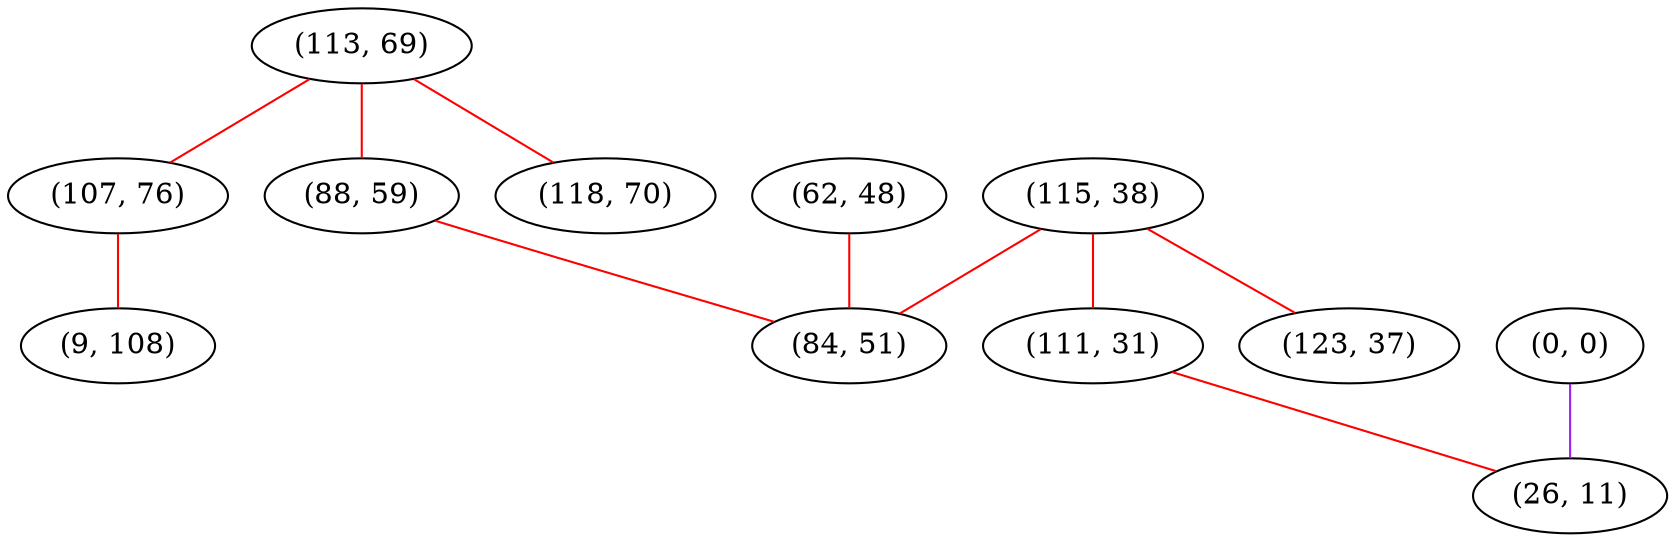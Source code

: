 graph "" {
"(113, 69)";
"(0, 0)";
"(115, 38)";
"(88, 59)";
"(123, 37)";
"(111, 31)";
"(26, 11)";
"(62, 48)";
"(84, 51)";
"(118, 70)";
"(107, 76)";
"(9, 108)";
"(113, 69)" -- "(88, 59)"  [color=red, key=0, weight=1];
"(113, 69)" -- "(107, 76)"  [color=red, key=0, weight=1];
"(113, 69)" -- "(118, 70)"  [color=red, key=0, weight=1];
"(0, 0)" -- "(26, 11)"  [color=purple, key=0, weight=4];
"(115, 38)" -- "(111, 31)"  [color=red, key=0, weight=1];
"(115, 38)" -- "(84, 51)"  [color=red, key=0, weight=1];
"(115, 38)" -- "(123, 37)"  [color=red, key=0, weight=1];
"(88, 59)" -- "(84, 51)"  [color=red, key=0, weight=1];
"(111, 31)" -- "(26, 11)"  [color=red, key=0, weight=1];
"(62, 48)" -- "(84, 51)"  [color=red, key=0, weight=1];
"(107, 76)" -- "(9, 108)"  [color=red, key=0, weight=1];
}

